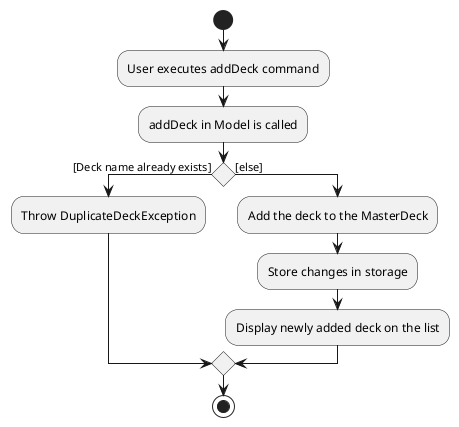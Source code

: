 @startuml

start
:User executes addDeck command;

:addDeck in Model is called;

if () then ([Deck name already exists])
    :Throw DuplicateDeckException;
else ([else])
    :Add the deck to the MasterDeck;
    :Store changes in storage;
    :Display newly added deck on the list;

endif

stop
@enduml
